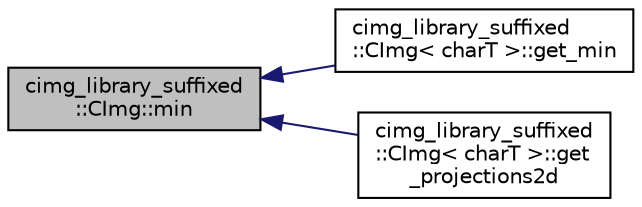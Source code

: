 digraph "cimg_library_suffixed::CImg::min"
{
  edge [fontname="Helvetica",fontsize="10",labelfontname="Helvetica",labelfontsize="10"];
  node [fontname="Helvetica",fontsize="10",shape=record];
  rankdir="LR";
  Node2522 [label="cimg_library_suffixed\l::CImg::min",height=0.2,width=0.4,color="black", fillcolor="grey75", style="filled", fontcolor="black"];
  Node2522 -> Node2523 [dir="back",color="midnightblue",fontsize="10",style="solid",fontname="Helvetica"];
  Node2523 [label="cimg_library_suffixed\l::CImg\< charT \>::get_min",height=0.2,width=0.4,color="black", fillcolor="white", style="filled",URL="$structcimg__library__suffixed_1_1_c_img.html#a379e7b2b7c6727428ee9f8d18c30e1b4",tooltip="Pointwise min operator between instance image and a value . "];
  Node2522 -> Node2524 [dir="back",color="midnightblue",fontsize="10",style="solid",fontname="Helvetica"];
  Node2524 [label="cimg_library_suffixed\l::CImg\< charT \>::get\l_projections2d",height=0.2,width=0.4,color="black", fillcolor="white", style="filled",URL="$structcimg__library__suffixed_1_1_c_img.html#a1774ac5f65cb510394e8f04b2a8881e7",tooltip="Generate a 2d representation of a 3d image, with XY,XZ and YZ views. "];
}
